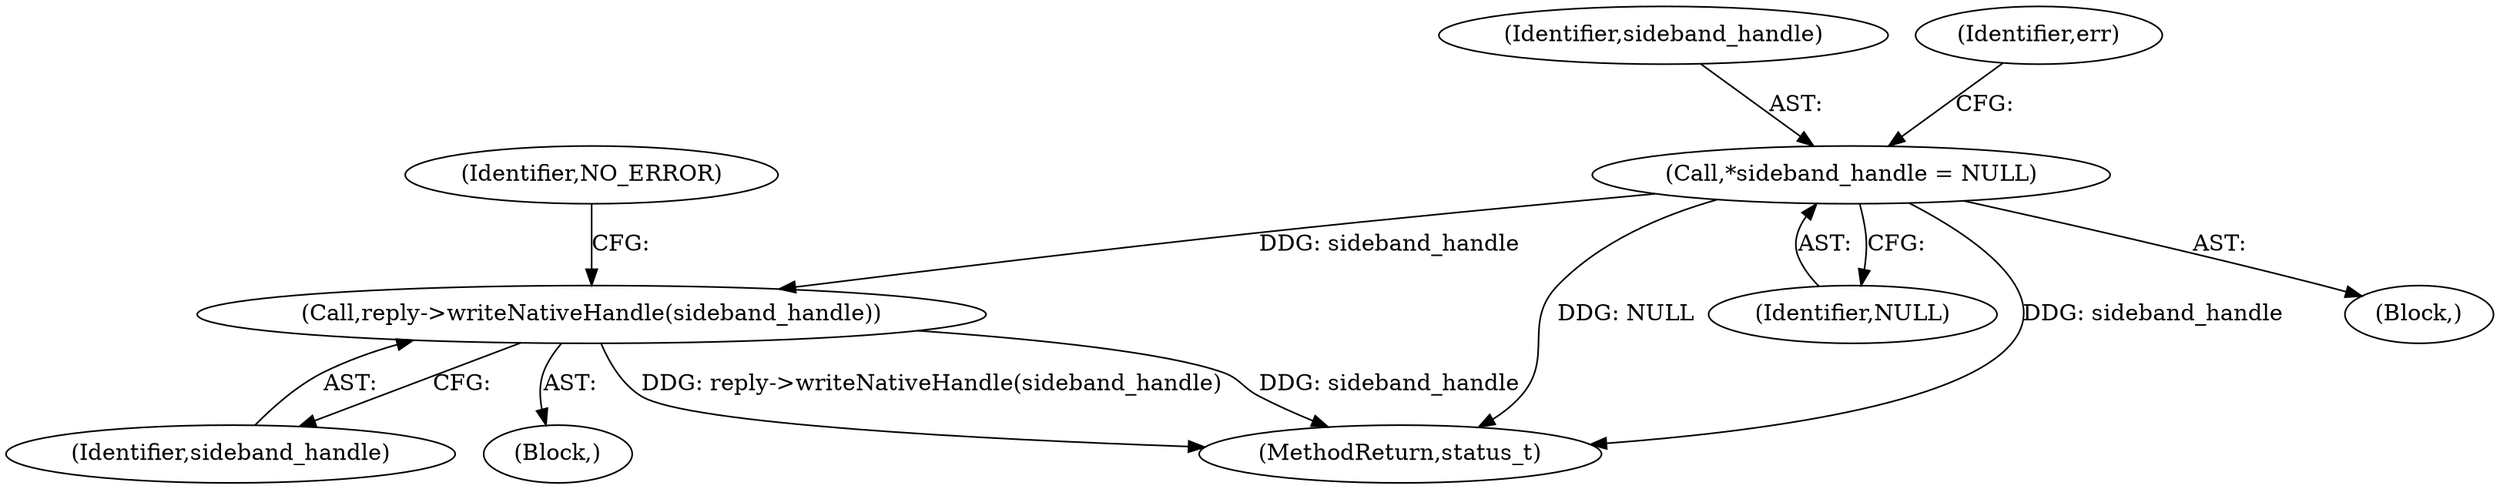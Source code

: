 digraph "0_Android_1171e7c047bf79e7c93342bb6a812c9edd86aa84@pointer" {
"1000780" [label="(Call,*sideband_handle = NULL)"];
"1000800" [label="(Call,reply->writeNativeHandle(sideband_handle))"];
"1000780" [label="(Call,*sideband_handle = NULL)"];
"1000782" [label="(Identifier,NULL)"];
"1001056" [label="(MethodReturn,status_t)"];
"1000781" [label="(Identifier,sideband_handle)"];
"1000800" [label="(Call,reply->writeNativeHandle(sideband_handle))"];
"1000803" [label="(Identifier,NO_ERROR)"];
"1000785" [label="(Identifier,err)"];
"1000799" [label="(Block,)"];
"1000801" [label="(Identifier,sideband_handle)"];
"1000754" [label="(Block,)"];
"1000780" -> "1000754"  [label="AST: "];
"1000780" -> "1000782"  [label="CFG: "];
"1000781" -> "1000780"  [label="AST: "];
"1000782" -> "1000780"  [label="AST: "];
"1000785" -> "1000780"  [label="CFG: "];
"1000780" -> "1001056"  [label="DDG: sideband_handle"];
"1000780" -> "1001056"  [label="DDG: NULL"];
"1000780" -> "1000800"  [label="DDG: sideband_handle"];
"1000800" -> "1000799"  [label="AST: "];
"1000800" -> "1000801"  [label="CFG: "];
"1000801" -> "1000800"  [label="AST: "];
"1000803" -> "1000800"  [label="CFG: "];
"1000800" -> "1001056"  [label="DDG: reply->writeNativeHandle(sideband_handle)"];
"1000800" -> "1001056"  [label="DDG: sideband_handle"];
}
